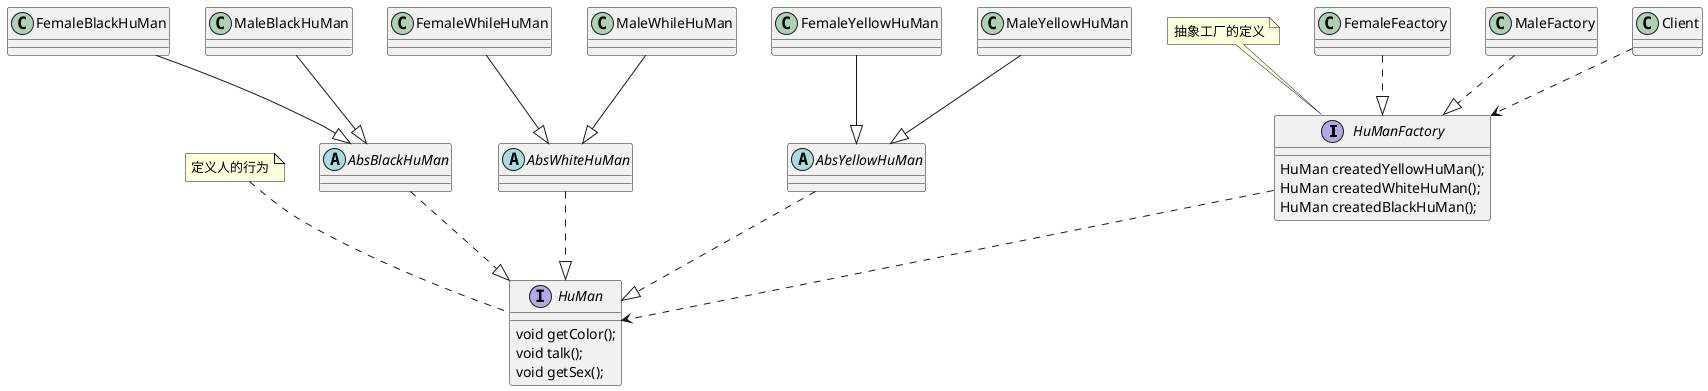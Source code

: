 @startuml
'https://plantuml.com/class-diagram



interface HuManFactory{
    HuMan createdYellowHuMan();
    HuMan createdWhiteHuMan();
    HuMan createdBlackHuMan();
}
note top:抽象工厂的定义


class FemaleFeactory{}
class MaleFactory{}


interface HuMan{
    void getColor();
    void talk();
    void getSex();
}
note top:定义人的行为



abstract class AbsBlackHuMan{}

abstract class AbsWhiteHuMan{}

abstract class AbsYellowHuMan{}

class FemaleBlackHuMan{}
class FemaleWhileHuMan{}
class FemaleYellowHuMan{}

class MaleBlackHuMan{}
class MaleWhileHuMan{}
class MaleYellowHuMan{}

class Client{}

FemaleFeactory..|>HuManFactory
MaleFactory..|>HuManFactory

HuManFactory  ..> HuMan

Client ..> HuManFactory

AbsBlackHuMan ..|> HuMan
AbsWhiteHuMan ..|> HuMan
AbsYellowHuMan ..|> HuMan

FemaleBlackHuMan --|> AbsBlackHuMan
MaleBlackHuMan --|> AbsBlackHuMan

FemaleWhileHuMan --|> AbsWhiteHuMan
MaleWhileHuMan --|> AbsWhiteHuMan

FemaleYellowHuMan --|> AbsYellowHuMan
MaleYellowHuMan --|> AbsYellowHuMan



@enduml